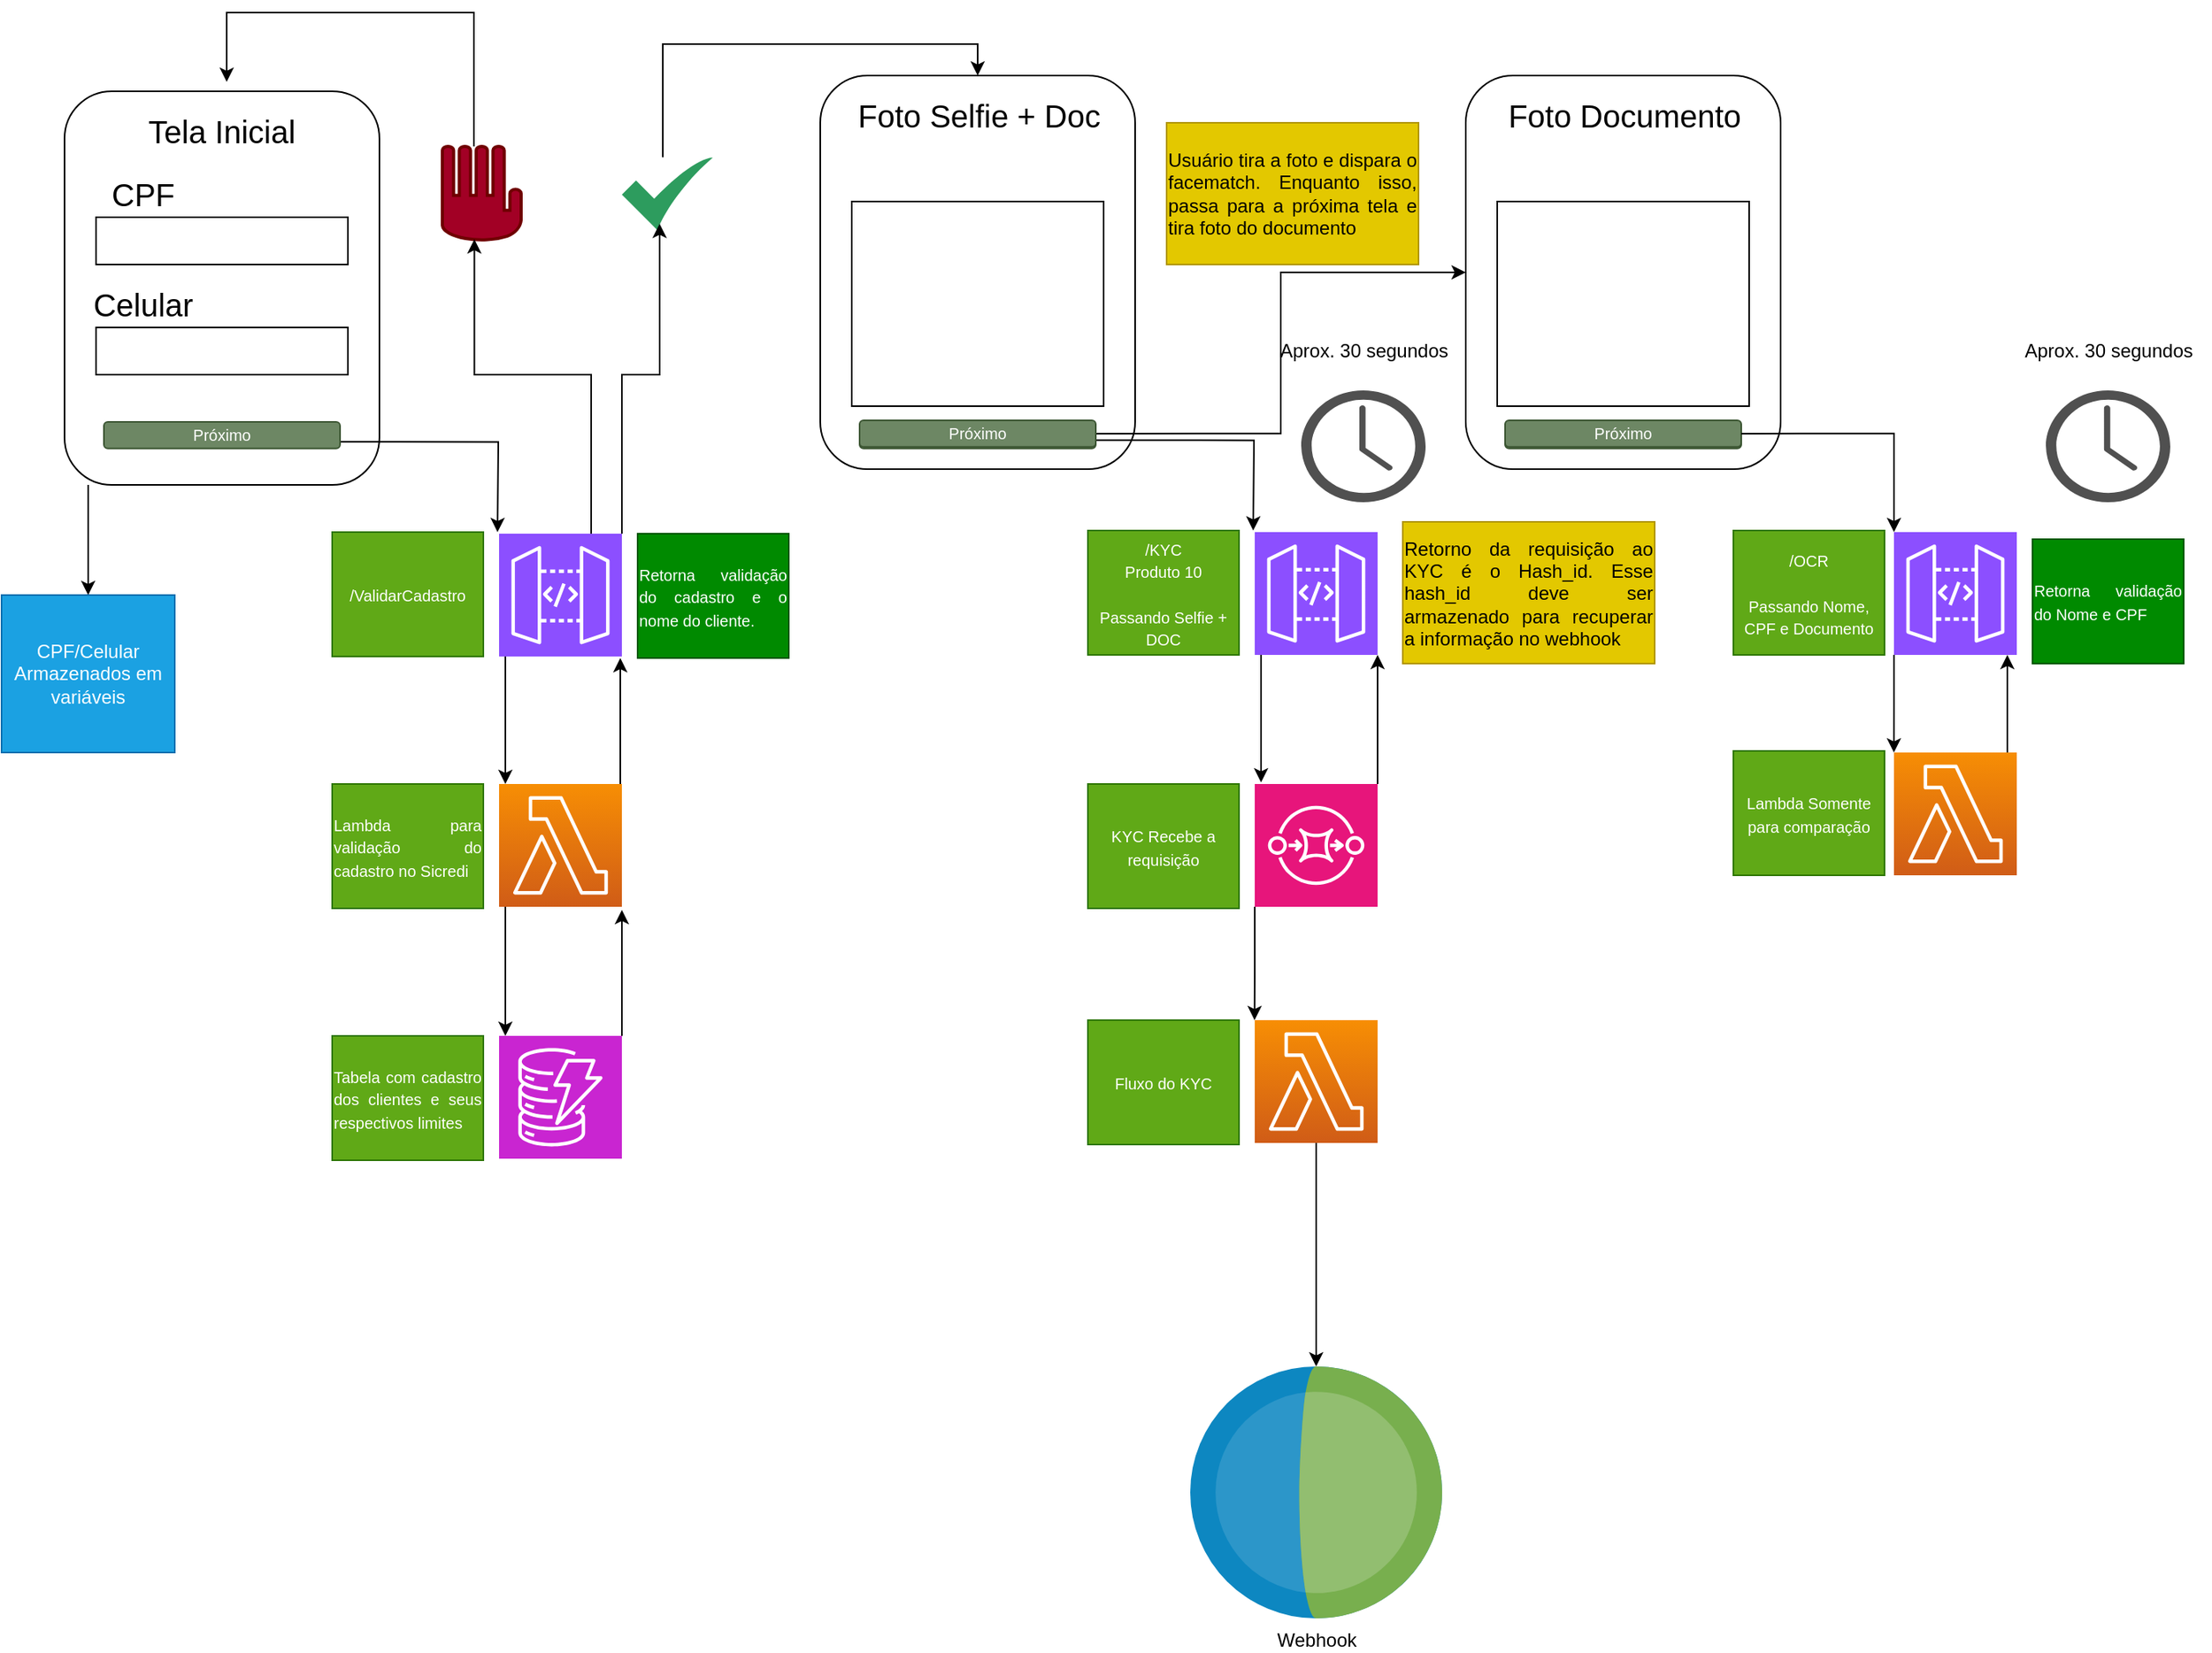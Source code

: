 <mxfile version="22.1.16" type="device">
  <diagram name="Page-1" id="c0VMWkbFZCbicw8juXTp">
    <mxGraphModel dx="880" dy="532" grid="1" gridSize="10" guides="1" tooltips="1" connect="1" arrows="1" fold="1" page="0" pageScale="1" pageWidth="827" pageHeight="1169" math="0" shadow="0">
      <root>
        <mxCell id="0" />
        <mxCell id="1" parent="0" />
        <mxCell id="U2Vc1JMcdO7FJW5pQ1ld-38" style="edgeStyle=orthogonalEdgeStyle;rounded=0;orthogonalLoop=1;jettySize=auto;html=1;" parent="1" source="U2Vc1JMcdO7FJW5pQ1ld-2" target="U2Vc1JMcdO7FJW5pQ1ld-23" edge="1">
          <mxGeometry relative="1" as="geometry">
            <Array as="points">
              <mxPoint x="55" y="350" />
              <mxPoint x="55" y="350" />
            </Array>
          </mxGeometry>
        </mxCell>
        <mxCell id="U2Vc1JMcdO7FJW5pQ1ld-2" value="" style="rounded=1;whiteSpace=wrap;html=1;" parent="1" vertex="1">
          <mxGeometry x="40" y="80" width="200" height="250" as="geometry" />
        </mxCell>
        <mxCell id="U2Vc1JMcdO7FJW5pQ1ld-3" value="Tela Inicial" style="text;html=1;strokeColor=none;fillColor=none;align=center;verticalAlign=middle;whiteSpace=wrap;rounded=0;fontSize=20;" parent="1" vertex="1">
          <mxGeometry x="40" y="90" width="200" height="30" as="geometry" />
        </mxCell>
        <mxCell id="U2Vc1JMcdO7FJW5pQ1ld-5" value="CPF" style="text;html=1;strokeColor=none;fillColor=none;align=center;verticalAlign=middle;whiteSpace=wrap;rounded=0;fontSize=20;" parent="1" vertex="1">
          <mxGeometry x="60" y="130" width="60" height="30" as="geometry" />
        </mxCell>
        <mxCell id="U2Vc1JMcdO7FJW5pQ1ld-7" value="" style="rounded=0;whiteSpace=wrap;html=1;" parent="1" vertex="1">
          <mxGeometry x="60" y="160" width="160" height="30" as="geometry" />
        </mxCell>
        <mxCell id="U2Vc1JMcdO7FJW5pQ1ld-10" value="Celular" style="text;html=1;strokeColor=none;fillColor=none;align=center;verticalAlign=middle;whiteSpace=wrap;rounded=0;fontSize=20;" parent="1" vertex="1">
          <mxGeometry x="60" y="200" width="60" height="30" as="geometry" />
        </mxCell>
        <mxCell id="U2Vc1JMcdO7FJW5pQ1ld-11" value="" style="rounded=0;whiteSpace=wrap;html=1;" parent="1" vertex="1">
          <mxGeometry x="60" y="230" width="160" height="30" as="geometry" />
        </mxCell>
        <mxCell id="U2Vc1JMcdO7FJW5pQ1ld-27" style="edgeStyle=orthogonalEdgeStyle;rounded=0;orthogonalLoop=1;jettySize=auto;html=1;" parent="1" source="U2Vc1JMcdO7FJW5pQ1ld-14" target="U2Vc1JMcdO7FJW5pQ1ld-24" edge="1">
          <mxGeometry relative="1" as="geometry">
            <Array as="points">
              <mxPoint x="320" y="490" />
              <mxPoint x="320" y="490" />
            </Array>
          </mxGeometry>
        </mxCell>
        <mxCell id="U2Vc1JMcdO7FJW5pQ1ld-14" value="" style="sketch=0;points=[[0,0,0],[0.25,0,0],[0.5,0,0],[0.75,0,0],[1,0,0],[0,1,0],[0.25,1,0],[0.5,1,0],[0.75,1,0],[1,1,0],[0,0.25,0],[0,0.5,0],[0,0.75,0],[1,0.25,0],[1,0.5,0],[1,0.75,0]];outlineConnect=0;fontColor=#232F3E;fillColor=#8C4FFF;strokeColor=#ffffff;dashed=0;verticalLabelPosition=bottom;verticalAlign=top;align=center;html=1;fontSize=12;fontStyle=0;aspect=fixed;shape=mxgraph.aws4.resourceIcon;resIcon=mxgraph.aws4.api_gateway;" parent="1" vertex="1">
          <mxGeometry x="316" y="361" width="78" height="78" as="geometry" />
        </mxCell>
        <mxCell id="U2Vc1JMcdO7FJW5pQ1ld-16" value="" style="rounded=1;whiteSpace=wrap;html=1;" parent="1" vertex="1">
          <mxGeometry x="520" y="70" width="200" height="250" as="geometry" />
        </mxCell>
        <mxCell id="U2Vc1JMcdO7FJW5pQ1ld-18" value="Foto Selfie + Doc" style="text;html=1;strokeColor=none;fillColor=none;align=center;verticalAlign=middle;whiteSpace=wrap;rounded=0;fontSize=20;" parent="1" vertex="1">
          <mxGeometry x="540" y="80" width="162" height="30" as="geometry" />
        </mxCell>
        <mxCell id="U2Vc1JMcdO7FJW5pQ1ld-19" value="" style="rounded=0;whiteSpace=wrap;html=1;" parent="1" vertex="1">
          <mxGeometry x="540" y="150" width="160" height="130" as="geometry" />
        </mxCell>
        <mxCell id="U2Vc1JMcdO7FJW5pQ1ld-23" value="CPF/Celular &lt;br&gt;Armazenados em variáveis" style="text;html=1;strokeColor=#006EAF;fillColor=#1ba1e2;align=center;verticalAlign=middle;whiteSpace=wrap;rounded=0;fontColor=#ffffff;" parent="1" vertex="1">
          <mxGeometry y="400" width="110" height="100" as="geometry" />
        </mxCell>
        <mxCell id="U2Vc1JMcdO7FJW5pQ1ld-28" style="edgeStyle=orthogonalEdgeStyle;rounded=0;orthogonalLoop=1;jettySize=auto;html=1;" parent="1" source="U2Vc1JMcdO7FJW5pQ1ld-24" target="U2Vc1JMcdO7FJW5pQ1ld-25" edge="1">
          <mxGeometry relative="1" as="geometry">
            <Array as="points">
              <mxPoint x="320" y="640" />
              <mxPoint x="320" y="640" />
            </Array>
          </mxGeometry>
        </mxCell>
        <mxCell id="U2Vc1JMcdO7FJW5pQ1ld-24" value="&lt;div style=&quot;&quot;&gt;&lt;br&gt;&lt;/div&gt;" style="outlineConnect=0;fontColor=#232F3E;gradientColor=#F78E04;gradientDirection=north;fillColor=#D05C17;strokeColor=#ffffff;dashed=0;verticalLabelPosition=bottom;verticalAlign=top;align=center;html=1;fontSize=12;fontStyle=0;aspect=fixed;shape=mxgraph.aws4.resourceIcon;resIcon=mxgraph.aws4.lambda;labelBackgroundColor=#ffffff;spacingTop=6;" parent="1" vertex="1">
          <mxGeometry x="316" y="520.0" width="78" height="78" as="geometry" />
        </mxCell>
        <mxCell id="U2Vc1JMcdO7FJW5pQ1ld-37" style="edgeStyle=orthogonalEdgeStyle;rounded=0;orthogonalLoop=1;jettySize=auto;html=1;exitX=1;exitY=0;exitDx=0;exitDy=0;exitPerimeter=0;" parent="1" source="U2Vc1JMcdO7FJW5pQ1ld-25" edge="1">
          <mxGeometry relative="1" as="geometry">
            <mxPoint x="394" y="600" as="targetPoint" />
          </mxGeometry>
        </mxCell>
        <mxCell id="U2Vc1JMcdO7FJW5pQ1ld-25" value="" style="sketch=0;points=[[0,0,0],[0.25,0,0],[0.5,0,0],[0.75,0,0],[1,0,0],[0,1,0],[0.25,1,0],[0.5,1,0],[0.75,1,0],[1,1,0],[0,0.25,0],[0,0.5,0],[0,0.75,0],[1,0.25,0],[1,0.5,0],[1,0.75,0]];outlineConnect=0;fontColor=#232F3E;fillColor=#C925D1;strokeColor=#ffffff;dashed=0;verticalLabelPosition=bottom;verticalAlign=top;align=center;html=1;fontSize=12;fontStyle=0;aspect=fixed;shape=mxgraph.aws4.resourceIcon;resIcon=mxgraph.aws4.dynamodb;" parent="1" vertex="1">
          <mxGeometry x="316" y="680" width="78" height="78" as="geometry" />
        </mxCell>
        <mxCell id="U2Vc1JMcdO7FJW5pQ1ld-26" style="edgeStyle=orthogonalEdgeStyle;rounded=0;orthogonalLoop=1;jettySize=auto;html=1;exitX=1;exitY=0.75;exitDx=0;exitDy=0;entryX=0.5;entryY=0;entryDx=0;entryDy=0;entryPerimeter=0;" parent="1" source="U2Vc1JMcdO7FJW5pQ1ld-54" edge="1">
          <mxGeometry relative="1" as="geometry">
            <mxPoint x="315" y="213.9" as="sourcePoint" />
            <mxPoint x="315" y="360" as="targetPoint" />
          </mxGeometry>
        </mxCell>
        <mxCell id="U2Vc1JMcdO7FJW5pQ1ld-30" value="&lt;font style=&quot;font-size: 10px;&quot;&gt;/ValidarCadastro&lt;/font&gt;" style="text;html=1;strokeColor=#2D7600;fillColor=#60a917;align=center;verticalAlign=middle;whiteSpace=wrap;rounded=0;fontColor=#ffffff;" parent="1" vertex="1">
          <mxGeometry x="210" y="360" width="96" height="79" as="geometry" />
        </mxCell>
        <mxCell id="U2Vc1JMcdO7FJW5pQ1ld-31" value="&lt;div style=&quot;text-align: justify;&quot;&gt;&lt;span style=&quot;font-size: 10px; background-color: initial;&quot;&gt;Lambda para validação do cadastro no Sicredi&lt;/span&gt;&lt;/div&gt;" style="text;html=1;strokeColor=#2D7600;fillColor=#60a917;align=center;verticalAlign=middle;whiteSpace=wrap;rounded=0;fontColor=#ffffff;" parent="1" vertex="1">
          <mxGeometry x="210" y="520" width="96" height="79" as="geometry" />
        </mxCell>
        <mxCell id="U2Vc1JMcdO7FJW5pQ1ld-32" value="&lt;div style=&quot;text-align: justify;&quot;&gt;&lt;span style=&quot;font-size: 10px; background-color: initial;&quot;&gt;Tabela com cadastro dos clientes e seus respectivos limites&lt;/span&gt;&lt;/div&gt;" style="text;html=1;strokeColor=#2D7600;fillColor=#60a917;align=center;verticalAlign=middle;whiteSpace=wrap;rounded=0;fontColor=#ffffff;" parent="1" vertex="1">
          <mxGeometry x="210" y="680" width="96" height="79" as="geometry" />
        </mxCell>
        <mxCell id="U2Vc1JMcdO7FJW5pQ1ld-39" style="edgeStyle=orthogonalEdgeStyle;rounded=0;orthogonalLoop=1;jettySize=auto;html=1;exitX=1;exitY=0;exitDx=0;exitDy=0;exitPerimeter=0;" parent="1" edge="1">
          <mxGeometry relative="1" as="geometry">
            <mxPoint x="393" y="440" as="targetPoint" />
            <mxPoint x="393" y="520" as="sourcePoint" />
          </mxGeometry>
        </mxCell>
        <mxCell id="U2Vc1JMcdO7FJW5pQ1ld-43" value="&lt;div style=&quot;text-align: justify;&quot;&gt;&lt;span style=&quot;font-size: 10px;&quot;&gt;Retorna validação do cadastro e o nome do cliente.&lt;/span&gt;&lt;/div&gt;" style="text;html=1;strokeColor=#005700;fillColor=#008a00;align=center;verticalAlign=middle;whiteSpace=wrap;rounded=0;fontColor=#ffffff;" parent="1" vertex="1">
          <mxGeometry x="404" y="361" width="96" height="79" as="geometry" />
        </mxCell>
        <mxCell id="U2Vc1JMcdO7FJW5pQ1ld-52" style="edgeStyle=orthogonalEdgeStyle;rounded=0;orthogonalLoop=1;jettySize=auto;html=1;entryX=0.5;entryY=0;entryDx=0;entryDy=0;" parent="1" source="U2Vc1JMcdO7FJW5pQ1ld-46" target="U2Vc1JMcdO7FJW5pQ1ld-16" edge="1">
          <mxGeometry relative="1" as="geometry">
            <Array as="points">
              <mxPoint x="420" y="50" />
              <mxPoint x="620" y="50" />
            </Array>
          </mxGeometry>
        </mxCell>
        <mxCell id="U2Vc1JMcdO7FJW5pQ1ld-46" value="" style="sketch=0;html=1;aspect=fixed;strokeColor=none;shadow=0;align=center;fillColor=#2D9C5E;verticalAlign=top;labelPosition=center;verticalLabelPosition=bottom;shape=mxgraph.gcp2.check" parent="1" vertex="1">
          <mxGeometry x="394" y="121.9" width="57.75" height="46.2" as="geometry" />
        </mxCell>
        <mxCell id="U2Vc1JMcdO7FJW5pQ1ld-50" value="" style="html=1;verticalLabelPosition=bottom;align=center;labelBackgroundColor=#ffffff;verticalAlign=top;strokeWidth=2;strokeColor=#6F0000;shadow=0;dashed=0;shape=mxgraph.ios7.icons.privacy;fillColor=#a20025;fontColor=#ffffff;" parent="1" vertex="1">
          <mxGeometry x="280" y="115" width="50" height="60" as="geometry" />
        </mxCell>
        <mxCell id="U2Vc1JMcdO7FJW5pQ1ld-51" style="edgeStyle=orthogonalEdgeStyle;rounded=0;orthogonalLoop=1;jettySize=auto;html=1;entryX=0.515;entryY=-0.024;entryDx=0;entryDy=0;entryPerimeter=0;" parent="1" source="U2Vc1JMcdO7FJW5pQ1ld-50" target="U2Vc1JMcdO7FJW5pQ1ld-2" edge="1">
          <mxGeometry relative="1" as="geometry">
            <Array as="points">
              <mxPoint x="300" y="30" />
              <mxPoint x="143" y="30" />
            </Array>
          </mxGeometry>
        </mxCell>
        <mxCell id="U2Vc1JMcdO7FJW5pQ1ld-54" value="Próximo" style="rounded=1;html=1;shadow=0;dashed=0;whiteSpace=wrap;fontSize=10;fillColor=#6d8764;align=center;strokeColor=#3A5431;fontColor=#ffffff;" parent="1" vertex="1">
          <mxGeometry x="65" y="290" width="150" height="16.88" as="geometry" />
        </mxCell>
        <mxCell id="U2Vc1JMcdO7FJW5pQ1ld-56" style="edgeStyle=orthogonalEdgeStyle;rounded=0;orthogonalLoop=1;jettySize=auto;html=1;exitX=0.75;exitY=0;exitDx=0;exitDy=0;exitPerimeter=0;entryX=0.406;entryY=0.983;entryDx=0;entryDy=0;entryPerimeter=0;" parent="1" source="U2Vc1JMcdO7FJW5pQ1ld-14" target="U2Vc1JMcdO7FJW5pQ1ld-50" edge="1">
          <mxGeometry relative="1" as="geometry">
            <Array as="points">
              <mxPoint x="375" y="260" />
              <mxPoint x="300" y="260" />
            </Array>
          </mxGeometry>
        </mxCell>
        <mxCell id="U2Vc1JMcdO7FJW5pQ1ld-57" style="edgeStyle=orthogonalEdgeStyle;rounded=0;orthogonalLoop=1;jettySize=auto;html=1;exitX=1;exitY=0;exitDx=0;exitDy=0;exitPerimeter=0;entryX=0.415;entryY=0.914;entryDx=0;entryDy=0;entryPerimeter=0;" parent="1" source="U2Vc1JMcdO7FJW5pQ1ld-14" target="U2Vc1JMcdO7FJW5pQ1ld-46" edge="1">
          <mxGeometry relative="1" as="geometry">
            <Array as="points">
              <mxPoint x="394" y="260" />
              <mxPoint x="418" y="260" />
            </Array>
          </mxGeometry>
        </mxCell>
        <mxCell id="U2Vc1JMcdO7FJW5pQ1ld-59" value="Próximo" style="rounded=1;html=1;shadow=0;dashed=0;whiteSpace=wrap;fontSize=10;fillColor=#6d8764;align=center;strokeColor=#3A5431;fontColor=#ffffff;" parent="1" vertex="1">
          <mxGeometry x="545" y="290" width="150" height="16.88" as="geometry" />
        </mxCell>
        <mxCell id="U2Vc1JMcdO7FJW5pQ1ld-67" style="edgeStyle=orthogonalEdgeStyle;rounded=0;orthogonalLoop=1;jettySize=auto;html=1;" parent="1" source="U2Vc1JMcdO7FJW5pQ1ld-68" edge="1">
          <mxGeometry relative="1" as="geometry">
            <Array as="points">
              <mxPoint x="800" y="489" />
              <mxPoint x="800" y="489" />
            </Array>
            <mxPoint x="800" y="519.0" as="targetPoint" />
          </mxGeometry>
        </mxCell>
        <mxCell id="U2Vc1JMcdO7FJW5pQ1ld-68" value="" style="sketch=0;points=[[0,0,0],[0.25,0,0],[0.5,0,0],[0.75,0,0],[1,0,0],[0,1,0],[0.25,1,0],[0.5,1,0],[0.75,1,0],[1,1,0],[0,0.25,0],[0,0.5,0],[0,0.75,0],[1,0.25,0],[1,0.5,0],[1,0.75,0]];outlineConnect=0;fontColor=#232F3E;fillColor=#8C4FFF;strokeColor=#ffffff;dashed=0;verticalLabelPosition=bottom;verticalAlign=top;align=center;html=1;fontSize=12;fontStyle=0;aspect=fixed;shape=mxgraph.aws4.resourceIcon;resIcon=mxgraph.aws4.api_gateway;" parent="1" vertex="1">
          <mxGeometry x="796" y="360" width="78" height="78" as="geometry" />
        </mxCell>
        <mxCell id="U2Vc1JMcdO7FJW5pQ1ld-70" style="edgeStyle=orthogonalEdgeStyle;rounded=0;orthogonalLoop=1;jettySize=auto;html=1;exitX=1;exitY=0.75;exitDx=0;exitDy=0;entryX=0.5;entryY=0;entryDx=0;entryDy=0;entryPerimeter=0;" parent="1" source="U2Vc1JMcdO7FJW5pQ1ld-75" edge="1">
          <mxGeometry relative="1" as="geometry">
            <mxPoint x="795" y="212.9" as="sourcePoint" />
            <mxPoint x="795" y="359" as="targetPoint" />
          </mxGeometry>
        </mxCell>
        <mxCell id="U2Vc1JMcdO7FJW5pQ1ld-71" value="&lt;font style=&quot;font-size: 10px;&quot;&gt;/KYC&lt;br&gt;Produto 10&lt;br&gt;&lt;br&gt;Passando Selfie + DOC&lt;br&gt;&lt;/font&gt;" style="text;html=1;strokeColor=#2D7600;fillColor=#60a917;align=center;verticalAlign=middle;whiteSpace=wrap;rounded=0;fontColor=#ffffff;" parent="1" vertex="1">
          <mxGeometry x="690" y="359" width="96" height="79" as="geometry" />
        </mxCell>
        <mxCell id="U2Vc1JMcdO7FJW5pQ1ld-74" value="&lt;div style=&quot;text-align: justify;&quot;&gt;Retorno da requisição ao KYC é o Hash_id. Esse hash_id deve ser armazenado para recuperar a informação no webhook&amp;nbsp;&lt;/div&gt;" style="text;html=1;strokeColor=#B09500;fillColor=#e3c800;align=center;verticalAlign=middle;whiteSpace=wrap;rounded=0;fontColor=#000000;" parent="1" vertex="1">
          <mxGeometry x="890" y="353.5" width="160" height="90" as="geometry" />
        </mxCell>
        <mxCell id="U2Vc1JMcdO7FJW5pQ1ld-97" style="edgeStyle=orthogonalEdgeStyle;rounded=0;orthogonalLoop=1;jettySize=auto;html=1;exitX=1;exitY=0.5;exitDx=0;exitDy=0;entryX=0;entryY=0.5;entryDx=0;entryDy=0;" parent="1" source="U2Vc1JMcdO7FJW5pQ1ld-75" target="U2Vc1JMcdO7FJW5pQ1ld-91" edge="1">
          <mxGeometry relative="1" as="geometry" />
        </mxCell>
        <mxCell id="U2Vc1JMcdO7FJW5pQ1ld-75" value="Próximo" style="rounded=1;html=1;shadow=0;dashed=0;whiteSpace=wrap;fontSize=10;fillColor=#6d8764;align=center;strokeColor=#3A5431;fontColor=#ffffff;" parent="1" vertex="1">
          <mxGeometry x="545" y="289" width="150" height="16.88" as="geometry" />
        </mxCell>
        <mxCell id="U2Vc1JMcdO7FJW5pQ1ld-86" style="edgeStyle=orthogonalEdgeStyle;rounded=0;orthogonalLoop=1;jettySize=auto;html=1;exitX=0;exitY=1;exitDx=0;exitDy=0;exitPerimeter=0;" parent="1" source="U2Vc1JMcdO7FJW5pQ1ld-78" edge="1">
          <mxGeometry relative="1" as="geometry">
            <mxPoint x="795.857" y="670" as="targetPoint" />
          </mxGeometry>
        </mxCell>
        <mxCell id="U2Vc1JMcdO7FJW5pQ1ld-78" value="" style="sketch=0;points=[[0,0,0],[0.25,0,0],[0.5,0,0],[0.75,0,0],[1,0,0],[0,1,0],[0.25,1,0],[0.5,1,0],[0.75,1,0],[1,1,0],[0,0.25,0],[0,0.5,0],[0,0.75,0],[1,0.25,0],[1,0.5,0],[1,0.75,0]];outlineConnect=0;fontColor=#232F3E;fillColor=#E7157B;strokeColor=#ffffff;dashed=0;verticalLabelPosition=bottom;verticalAlign=top;align=center;html=1;fontSize=12;fontStyle=0;aspect=fixed;shape=mxgraph.aws4.resourceIcon;resIcon=mxgraph.aws4.sqs;" parent="1" vertex="1">
          <mxGeometry x="796" y="520" width="78" height="78" as="geometry" />
        </mxCell>
        <mxCell id="U2Vc1JMcdO7FJW5pQ1ld-80" style="edgeStyle=orthogonalEdgeStyle;rounded=0;orthogonalLoop=1;jettySize=auto;html=1;exitX=1;exitY=0;exitDx=0;exitDy=0;exitPerimeter=0;entryX=1;entryY=1;entryDx=0;entryDy=0;entryPerimeter=0;" parent="1" source="U2Vc1JMcdO7FJW5pQ1ld-78" target="U2Vc1JMcdO7FJW5pQ1ld-68" edge="1">
          <mxGeometry relative="1" as="geometry" />
        </mxCell>
        <mxCell id="U2Vc1JMcdO7FJW5pQ1ld-81" value="&lt;font style=&quot;font-size: 10px;&quot;&gt;KYC Recebe a requisição&lt;br&gt;&lt;/font&gt;" style="text;html=1;strokeColor=#2D7600;fillColor=#60a917;align=center;verticalAlign=middle;whiteSpace=wrap;rounded=0;fontColor=#ffffff;" parent="1" vertex="1">
          <mxGeometry x="690" y="520" width="96" height="79" as="geometry" />
        </mxCell>
        <mxCell id="U2Vc1JMcdO7FJW5pQ1ld-129" style="edgeStyle=orthogonalEdgeStyle;rounded=0;orthogonalLoop=1;jettySize=auto;html=1;" parent="1" source="U2Vc1JMcdO7FJW5pQ1ld-84" target="U2Vc1JMcdO7FJW5pQ1ld-118" edge="1">
          <mxGeometry relative="1" as="geometry" />
        </mxCell>
        <mxCell id="U2Vc1JMcdO7FJW5pQ1ld-84" value="&lt;div style=&quot;&quot;&gt;&lt;br&gt;&lt;/div&gt;" style="outlineConnect=0;fontColor=#232F3E;gradientColor=#F78E04;gradientDirection=north;fillColor=#D05C17;strokeColor=#ffffff;dashed=0;verticalLabelPosition=bottom;verticalAlign=top;align=center;html=1;fontSize=12;fontStyle=0;aspect=fixed;shape=mxgraph.aws4.resourceIcon;resIcon=mxgraph.aws4.lambda;labelBackgroundColor=#ffffff;spacingTop=6;" parent="1" vertex="1">
          <mxGeometry x="796" y="670.0" width="78" height="78" as="geometry" />
        </mxCell>
        <mxCell id="U2Vc1JMcdO7FJW5pQ1ld-85" value="&lt;div style=&quot;text-align: justify;&quot;&gt;&lt;span style=&quot;font-size: 10px; background-color: initial;&quot;&gt;Fluxo do KYC&lt;/span&gt;&lt;/div&gt;" style="text;html=1;strokeColor=#2D7600;fillColor=#60a917;align=center;verticalAlign=middle;whiteSpace=wrap;rounded=0;fontColor=#ffffff;" parent="1" vertex="1">
          <mxGeometry x="690" y="670" width="96" height="79" as="geometry" />
        </mxCell>
        <mxCell id="U2Vc1JMcdO7FJW5pQ1ld-91" value="" style="rounded=1;whiteSpace=wrap;html=1;" parent="1" vertex="1">
          <mxGeometry x="930" y="70" width="200" height="250" as="geometry" />
        </mxCell>
        <mxCell id="U2Vc1JMcdO7FJW5pQ1ld-92" value="Foto Documento" style="text;html=1;strokeColor=none;fillColor=none;align=center;verticalAlign=middle;whiteSpace=wrap;rounded=0;fontSize=20;" parent="1" vertex="1">
          <mxGeometry x="950" y="80" width="162" height="30" as="geometry" />
        </mxCell>
        <mxCell id="U2Vc1JMcdO7FJW5pQ1ld-93" value="" style="rounded=0;whiteSpace=wrap;html=1;" parent="1" vertex="1">
          <mxGeometry x="950" y="150" width="160" height="130" as="geometry" />
        </mxCell>
        <mxCell id="U2Vc1JMcdO7FJW5pQ1ld-94" value="Próximo" style="rounded=1;html=1;shadow=0;dashed=0;whiteSpace=wrap;fontSize=10;fillColor=#6d8764;align=center;strokeColor=#3A5431;fontColor=#ffffff;" parent="1" vertex="1">
          <mxGeometry x="955" y="290" width="150" height="16.88" as="geometry" />
        </mxCell>
        <mxCell id="U2Vc1JMcdO7FJW5pQ1ld-95" value="Próximo" style="rounded=1;html=1;shadow=0;dashed=0;whiteSpace=wrap;fontSize=10;fillColor=#6d8764;align=center;strokeColor=#3A5431;fontColor=#ffffff;" parent="1" vertex="1">
          <mxGeometry x="955" y="289" width="150" height="16.88" as="geometry" />
        </mxCell>
        <mxCell id="U2Vc1JMcdO7FJW5pQ1ld-98" value="&lt;div style=&quot;text-align: justify;&quot;&gt;Usuário tira a foto e dispara o facematch. Enquanto isso, passa para a próxima tela e tira foto do documento&lt;br&gt;&lt;/div&gt;" style="text;html=1;strokeColor=#B09500;fillColor=#e3c800;align=center;verticalAlign=middle;whiteSpace=wrap;rounded=0;fontColor=#000000;" parent="1" vertex="1">
          <mxGeometry x="740" y="100" width="160" height="90" as="geometry" />
        </mxCell>
        <mxCell id="U2Vc1JMcdO7FJW5pQ1ld-118" value="Webhook" style="sketch=0;points=[[0.5,0,0],[1,0.5,0],[0.5,1,0],[0,0.5,0],[0.145,0.145,0],[0.856,0.145,0],[0.855,0.856,0],[0.145,0.855,0]];verticalLabelPosition=bottom;html=1;verticalAlign=top;aspect=fixed;align=center;pointerEvents=1;shape=mxgraph.cisco19.webex" parent="1" vertex="1">
          <mxGeometry x="755" y="890" width="160" height="160" as="geometry" />
        </mxCell>
        <mxCell id="U2Vc1JMcdO7FJW5pQ1ld-123" style="edgeStyle=orthogonalEdgeStyle;rounded=0;orthogonalLoop=1;jettySize=auto;html=1;exitX=0;exitY=1;exitDx=0;exitDy=0;exitPerimeter=0;" parent="1" source="U2Vc1JMcdO7FJW5pQ1ld-119" edge="1">
          <mxGeometry relative="1" as="geometry">
            <mxPoint x="1201.957" y="500.0" as="targetPoint" />
          </mxGeometry>
        </mxCell>
        <mxCell id="U2Vc1JMcdO7FJW5pQ1ld-119" value="" style="sketch=0;points=[[0,0,0],[0.25,0,0],[0.5,0,0],[0.75,0,0],[1,0,0],[0,1,0],[0.25,1,0],[0.5,1,0],[0.75,1,0],[1,1,0],[0,0.25,0],[0,0.5,0],[0,0.75,0],[1,0.25,0],[1,0.5,0],[1,0.75,0]];outlineConnect=0;fontColor=#232F3E;fillColor=#8C4FFF;strokeColor=#ffffff;dashed=0;verticalLabelPosition=bottom;verticalAlign=top;align=center;html=1;fontSize=12;fontStyle=0;aspect=fixed;shape=mxgraph.aws4.resourceIcon;resIcon=mxgraph.aws4.api_gateway;" parent="1" vertex="1">
          <mxGeometry x="1202" y="360" width="78" height="78" as="geometry" />
        </mxCell>
        <mxCell id="U2Vc1JMcdO7FJW5pQ1ld-120" style="edgeStyle=orthogonalEdgeStyle;rounded=0;orthogonalLoop=1;jettySize=auto;html=1;exitX=1;exitY=0.5;exitDx=0;exitDy=0;entryX=0;entryY=0;entryDx=0;entryDy=0;entryPerimeter=0;" parent="1" source="U2Vc1JMcdO7FJW5pQ1ld-95" target="U2Vc1JMcdO7FJW5pQ1ld-119" edge="1">
          <mxGeometry relative="1" as="geometry" />
        </mxCell>
        <mxCell id="U2Vc1JMcdO7FJW5pQ1ld-121" value="&lt;font style=&quot;font-size: 10px;&quot;&gt;/OCR&lt;br&gt;&lt;br&gt;Passando Nome, CPF e Documento&lt;br&gt;&lt;/font&gt;" style="text;html=1;strokeColor=#2D7600;fillColor=#60a917;align=center;verticalAlign=middle;whiteSpace=wrap;rounded=0;fontColor=#ffffff;" parent="1" vertex="1">
          <mxGeometry x="1100" y="359" width="96" height="79" as="geometry" />
        </mxCell>
        <mxCell id="U2Vc1JMcdO7FJW5pQ1ld-124" style="edgeStyle=orthogonalEdgeStyle;rounded=0;orthogonalLoop=1;jettySize=auto;html=1;exitX=1;exitY=0;exitDx=0;exitDy=0;exitPerimeter=0;entryX=1;entryY=1;entryDx=0;entryDy=0;entryPerimeter=0;" parent="1" edge="1">
          <mxGeometry relative="1" as="geometry">
            <mxPoint x="1274" y="520" as="sourcePoint" />
            <mxPoint x="1274" y="438" as="targetPoint" />
          </mxGeometry>
        </mxCell>
        <mxCell id="U2Vc1JMcdO7FJW5pQ1ld-126" value="&lt;div style=&quot;text-align: justify;&quot;&gt;&lt;span style=&quot;font-size: 10px;&quot;&gt;Retorna validação do Nome e CPF&lt;/span&gt;&lt;/div&gt;" style="text;html=1;strokeColor=#005700;fillColor=#008a00;align=center;verticalAlign=middle;whiteSpace=wrap;rounded=0;fontColor=#ffffff;" parent="1" vertex="1">
          <mxGeometry x="1290" y="364.5" width="96" height="79" as="geometry" />
        </mxCell>
        <mxCell id="U2Vc1JMcdO7FJW5pQ1ld-128" value="&lt;font style=&quot;font-size: 10px;&quot;&gt;Lambda Somente para comparação&lt;br&gt;&lt;/font&gt;" style="text;html=1;strokeColor=#2D7600;fillColor=#60a917;align=center;verticalAlign=middle;whiteSpace=wrap;rounded=0;fontColor=#ffffff;" parent="1" vertex="1">
          <mxGeometry x="1100" y="499" width="96" height="79" as="geometry" />
        </mxCell>
        <mxCell id="U2Vc1JMcdO7FJW5pQ1ld-122" value="&lt;div style=&quot;&quot;&gt;&lt;br&gt;&lt;/div&gt;" style="outlineConnect=0;fontColor=#232F3E;gradientColor=#F78E04;gradientDirection=north;fillColor=#D05C17;strokeColor=#ffffff;dashed=0;verticalLabelPosition=bottom;verticalAlign=top;align=center;html=1;fontSize=12;fontStyle=0;aspect=fixed;shape=mxgraph.aws4.resourceIcon;resIcon=mxgraph.aws4.lambda;labelBackgroundColor=#ffffff;spacingTop=6;" parent="1" vertex="1">
          <mxGeometry x="1202" y="500.0" width="78" height="78" as="geometry" />
        </mxCell>
        <mxCell id="wTVn_fQwHFYG95GCdQaj-1" value="" style="sketch=0;pointerEvents=1;shadow=0;dashed=0;html=1;strokeColor=none;fillColor=#505050;labelPosition=center;verticalLabelPosition=bottom;verticalAlign=top;outlineConnect=0;align=center;shape=mxgraph.office.concepts.clock;" vertex="1" parent="1">
          <mxGeometry x="1298.5" y="270" width="79" height="71" as="geometry" />
        </mxCell>
        <mxCell id="wTVn_fQwHFYG95GCdQaj-2" value="Aprox. 30 segundos" style="text;html=1;align=center;verticalAlign=middle;resizable=0;points=[];autosize=1;strokeColor=none;fillColor=none;" vertex="1" parent="1">
          <mxGeometry x="1273" y="230" width="130" height="30" as="geometry" />
        </mxCell>
        <mxCell id="wTVn_fQwHFYG95GCdQaj-3" value="" style="sketch=0;pointerEvents=1;shadow=0;dashed=0;html=1;strokeColor=none;fillColor=#505050;labelPosition=center;verticalLabelPosition=bottom;verticalAlign=top;outlineConnect=0;align=center;shape=mxgraph.office.concepts.clock;" vertex="1" parent="1">
          <mxGeometry x="825.5" y="270" width="79" height="71" as="geometry" />
        </mxCell>
        <mxCell id="wTVn_fQwHFYG95GCdQaj-4" value="Aprox. 30 segundos" style="text;html=1;align=center;verticalAlign=middle;resizable=0;points=[];autosize=1;strokeColor=none;fillColor=none;" vertex="1" parent="1">
          <mxGeometry x="800" y="230" width="130" height="30" as="geometry" />
        </mxCell>
      </root>
    </mxGraphModel>
  </diagram>
</mxfile>
